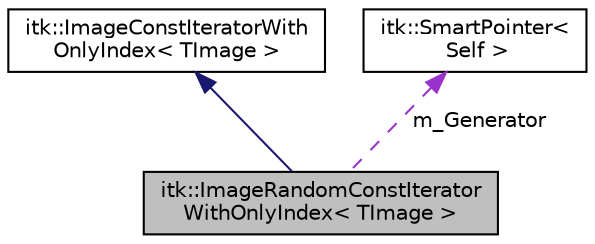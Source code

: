 digraph "itk::ImageRandomConstIteratorWithOnlyIndex&lt; TImage &gt;"
{
 // LATEX_PDF_SIZE
  edge [fontname="Helvetica",fontsize="10",labelfontname="Helvetica",labelfontsize="10"];
  node [fontname="Helvetica",fontsize="10",shape=record];
  Node1 [label="itk::ImageRandomConstIterator\lWithOnlyIndex\< TImage \>",height=0.2,width=0.4,color="black", fillcolor="grey75", style="filled", fontcolor="black",tooltip="A multi-dimensional image iterator that visits a random set of locations within an image region,..."];
  Node2 -> Node1 [dir="back",color="midnightblue",fontsize="10",style="solid",fontname="Helvetica"];
  Node2 [label="itk::ImageConstIteratorWith\lOnlyIndex\< TImage \>",height=0.2,width=0.4,color="black", fillcolor="white", style="filled",URL="$classitk_1_1ImageConstIteratorWithOnlyIndex.html",tooltip="A base class for multi-dimensional iterators templated over image type that are designed to provide o..."];
  Node3 -> Node1 [dir="back",color="darkorchid3",fontsize="10",style="dashed",label=" m_Generator" ,fontname="Helvetica"];
  Node3 [label="itk::SmartPointer\<\l Self \>",height=0.2,width=0.4,color="black", fillcolor="white", style="filled",URL="$classitk_1_1SmartPointer.html",tooltip=" "];
}

